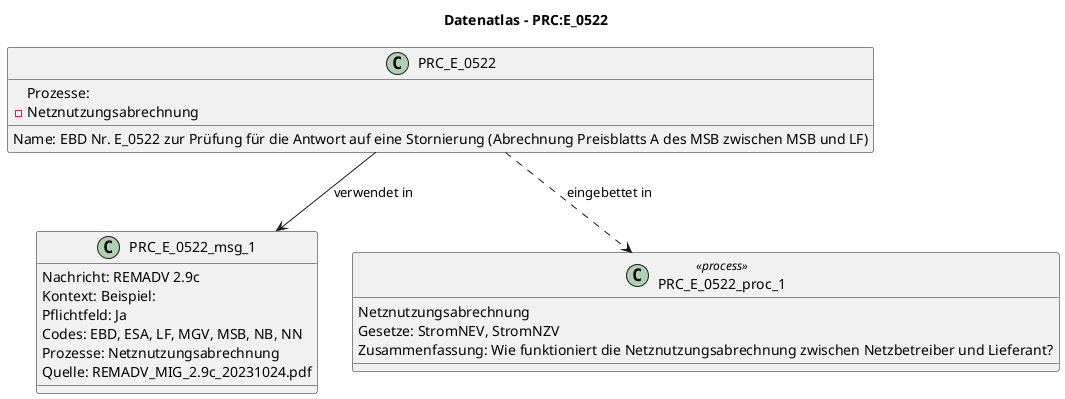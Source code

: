 @startuml
title Datenatlas – PRC:E_0522
class PRC_E_0522 {
  Name: EBD Nr. E_0522 zur Prüfung für die Antwort auf eine Stornierung (Abrechnung Preisblatts A des MSB zwischen MSB und LF)
  Prozesse:
    - Netznutzungsabrechnung
}
class PRC_E_0522_msg_1 {
  Nachricht: REMADV 2.9c
  Kontext: Beispiel:
  Pflichtfeld: Ja
  Codes: EBD, ESA, LF, MGV, MSB, NB, NN
  Prozesse: Netznutzungsabrechnung
  Quelle: REMADV_MIG_2.9c_20231024.pdf
}
PRC_E_0522 --> PRC_E_0522_msg_1 : verwendet in
class PRC_E_0522_proc_1 <<process>> {
  Netznutzungsabrechnung
  Gesetze: StromNEV, StromNZV
  Zusammenfassung: Wie funktioniert die Netznutzungsabrechnung zwischen Netzbetreiber und Lieferant?
}
PRC_E_0522 ..> PRC_E_0522_proc_1 : eingebettet in
@enduml